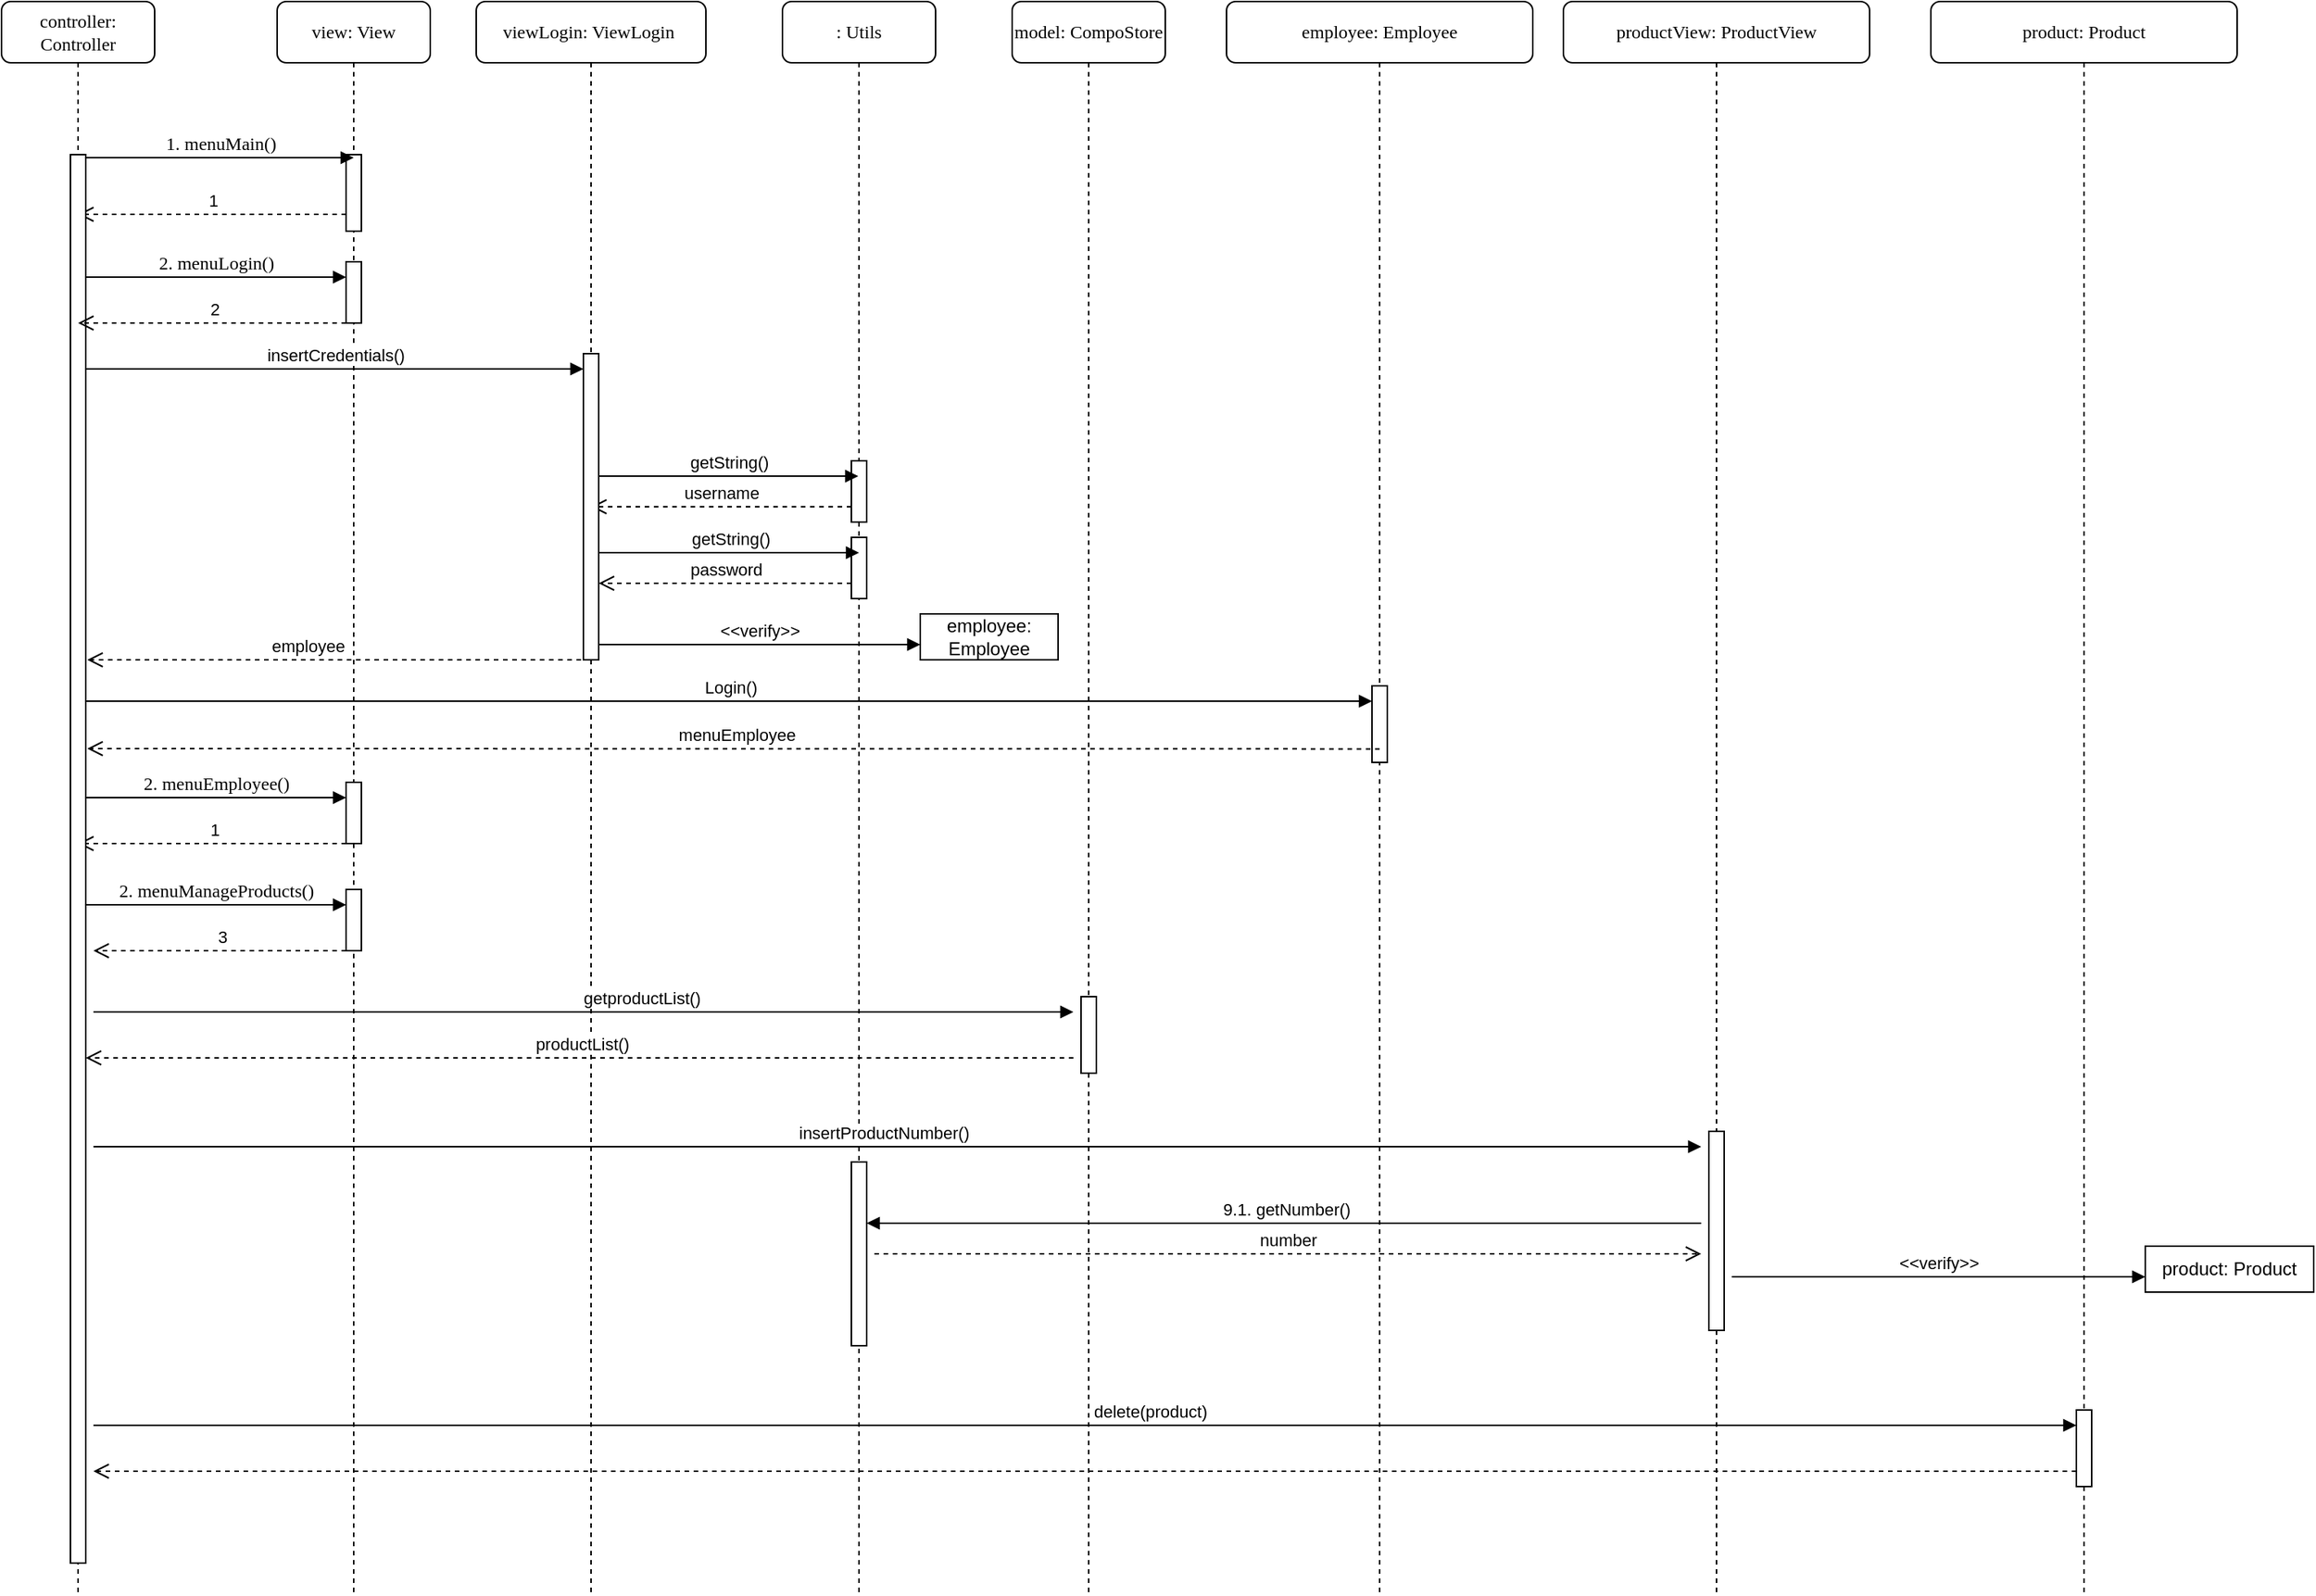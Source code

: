 <mxfile version="24.3.0" type="device">
  <diagram name="Página-1" id="f7Cp9DbIjE6QWBBVSDED">
    <mxGraphModel dx="1161" dy="632" grid="1" gridSize="10" guides="1" tooltips="1" connect="1" arrows="1" fold="1" page="1" pageScale="1" pageWidth="827" pageHeight="1169" math="0" shadow="0">
      <root>
        <mxCell id="0" />
        <mxCell id="1" parent="0" />
        <mxCell id="M5bQWKBqG0t6AI1R2ykT-1" value="view: View" style="shape=umlLifeline;perimeter=lifelinePerimeter;whiteSpace=wrap;html=1;container=1;collapsible=0;recursiveResize=0;outlineConnect=0;rounded=1;shadow=0;comic=0;labelBackgroundColor=none;strokeWidth=1;fontFamily=Verdana;fontSize=12;align=center;" parent="1" vertex="1">
          <mxGeometry x="280" y="80" width="100" height="1040" as="geometry" />
        </mxCell>
        <mxCell id="M5bQWKBqG0t6AI1R2ykT-2" value="" style="html=1;points=[];perimeter=orthogonalPerimeter;rounded=0;shadow=0;comic=0;labelBackgroundColor=none;strokeWidth=1;fontFamily=Verdana;fontSize=12;align=center;" parent="M5bQWKBqG0t6AI1R2ykT-1" vertex="1">
          <mxGeometry x="45" y="100" width="10" height="50" as="geometry" />
        </mxCell>
        <mxCell id="M5bQWKBqG0t6AI1R2ykT-3" value="1" style="html=1;verticalAlign=bottom;endArrow=open;dashed=1;endSize=8;edgeStyle=elbowEdgeStyle;elbow=vertical;curved=0;rounded=0;" parent="M5bQWKBqG0t6AI1R2ykT-1" target="M5bQWKBqG0t6AI1R2ykT-39" edge="1">
          <mxGeometry relative="1" as="geometry">
            <mxPoint x="45" y="139" as="sourcePoint" />
            <mxPoint x="-35" y="139" as="targetPoint" />
          </mxGeometry>
        </mxCell>
        <mxCell id="M5bQWKBqG0t6AI1R2ykT-4" value="" style="html=1;points=[];perimeter=orthogonalPerimeter;rounded=0;shadow=0;comic=0;labelBackgroundColor=none;strokeWidth=1;fontFamily=Verdana;fontSize=12;align=center;" parent="M5bQWKBqG0t6AI1R2ykT-1" vertex="1">
          <mxGeometry x="45" y="170" width="10" height="40" as="geometry" />
        </mxCell>
        <mxCell id="M5bQWKBqG0t6AI1R2ykT-5" value="" style="html=1;points=[];perimeter=orthogonalPerimeter;rounded=0;shadow=0;comic=0;labelBackgroundColor=none;strokeWidth=1;fontFamily=Verdana;fontSize=12;align=center;" parent="M5bQWKBqG0t6AI1R2ykT-1" vertex="1">
          <mxGeometry x="45" y="510" width="10" height="40" as="geometry" />
        </mxCell>
        <mxCell id="M5bQWKBqG0t6AI1R2ykT-6" value="1" style="html=1;verticalAlign=bottom;endArrow=open;dashed=1;endSize=8;edgeStyle=elbowEdgeStyle;elbow=vertical;curved=0;rounded=0;" parent="M5bQWKBqG0t6AI1R2ykT-1" edge="1">
          <mxGeometry relative="1" as="geometry">
            <mxPoint x="45" y="550" as="sourcePoint" />
            <mxPoint x="-130" y="550" as="targetPoint" />
            <mxPoint x="1" as="offset" />
          </mxGeometry>
        </mxCell>
        <mxCell id="M5bQWKBqG0t6AI1R2ykT-7" value="2. menuEmployee()" style="html=1;verticalAlign=bottom;endArrow=block;labelBackgroundColor=none;fontFamily=Verdana;fontSize=12;edgeStyle=elbowEdgeStyle;elbow=vertical;" parent="M5bQWKBqG0t6AI1R2ykT-1" edge="1">
          <mxGeometry x="-0.004" relative="1" as="geometry">
            <mxPoint x="-125" y="520" as="sourcePoint" />
            <mxPoint x="45" y="520" as="targetPoint" />
            <Array as="points" />
            <mxPoint as="offset" />
          </mxGeometry>
        </mxCell>
        <mxCell id="M5bQWKBqG0t6AI1R2ykT-75" value="" style="html=1;points=[];perimeter=orthogonalPerimeter;rounded=0;shadow=0;comic=0;labelBackgroundColor=none;strokeWidth=1;fontFamily=Verdana;fontSize=12;align=center;" parent="M5bQWKBqG0t6AI1R2ykT-1" vertex="1">
          <mxGeometry x="45" y="580" width="10" height="40" as="geometry" />
        </mxCell>
        <mxCell id="M5bQWKBqG0t6AI1R2ykT-76" value="3" style="html=1;verticalAlign=bottom;endArrow=open;dashed=1;endSize=8;edgeStyle=elbowEdgeStyle;elbow=vertical;curved=0;rounded=0;" parent="M5bQWKBqG0t6AI1R2ykT-1" edge="1">
          <mxGeometry relative="1" as="geometry">
            <mxPoint x="45" y="620" as="sourcePoint" />
            <mxPoint x="-120" y="620" as="targetPoint" />
            <mxPoint x="1" as="offset" />
          </mxGeometry>
        </mxCell>
        <mxCell id="M5bQWKBqG0t6AI1R2ykT-77" value="2. menuManageProducts()" style="html=1;verticalAlign=bottom;endArrow=block;labelBackgroundColor=none;fontFamily=Verdana;fontSize=12;edgeStyle=elbowEdgeStyle;elbow=vertical;" parent="M5bQWKBqG0t6AI1R2ykT-1" edge="1">
          <mxGeometry relative="1" as="geometry">
            <mxPoint x="-125" y="590" as="sourcePoint" />
            <mxPoint x="45" y="590" as="targetPoint" />
            <Array as="points" />
            <mxPoint as="offset" />
          </mxGeometry>
        </mxCell>
        <mxCell id="M5bQWKBqG0t6AI1R2ykT-8" value=": Utils" style="shape=umlLifeline;perimeter=lifelinePerimeter;whiteSpace=wrap;html=1;container=1;collapsible=0;recursiveResize=0;outlineConnect=0;rounded=1;shadow=0;comic=0;labelBackgroundColor=none;strokeWidth=1;fontFamily=Verdana;fontSize=12;align=center;" parent="1" vertex="1">
          <mxGeometry x="610" y="80" width="100" height="1040" as="geometry" />
        </mxCell>
        <mxCell id="M5bQWKBqG0t6AI1R2ykT-9" value="" style="html=1;points=[];perimeter=orthogonalPerimeter;outlineConnect=0;targetShapes=umlLifeline;portConstraint=eastwest;newEdgeStyle={&quot;edgeStyle&quot;:&quot;elbowEdgeStyle&quot;,&quot;elbow&quot;:&quot;vertical&quot;,&quot;curved&quot;:0,&quot;rounded&quot;:0};" parent="M5bQWKBqG0t6AI1R2ykT-8" vertex="1">
          <mxGeometry x="45" y="300" width="10" height="40" as="geometry" />
        </mxCell>
        <mxCell id="M5bQWKBqG0t6AI1R2ykT-10" value="username" style="html=1;verticalAlign=bottom;endArrow=open;dashed=1;endSize=8;edgeStyle=elbowEdgeStyle;elbow=vertical;curved=0;rounded=0;" parent="M5bQWKBqG0t6AI1R2ykT-8" target="M5bQWKBqG0t6AI1R2ykT-49" edge="1">
          <mxGeometry relative="1" as="geometry">
            <mxPoint x="45" y="330" as="sourcePoint" />
            <mxPoint x="-35" y="330" as="targetPoint" />
          </mxGeometry>
        </mxCell>
        <mxCell id="M5bQWKBqG0t6AI1R2ykT-11" value="" style="html=1;points=[];perimeter=orthogonalPerimeter;outlineConnect=0;targetShapes=umlLifeline;portConstraint=eastwest;newEdgeStyle={&quot;edgeStyle&quot;:&quot;elbowEdgeStyle&quot;,&quot;elbow&quot;:&quot;vertical&quot;,&quot;curved&quot;:0,&quot;rounded&quot;:0};" parent="M5bQWKBqG0t6AI1R2ykT-8" vertex="1">
          <mxGeometry x="45" y="350" width="10" height="40" as="geometry" />
        </mxCell>
        <mxCell id="M5bQWKBqG0t6AI1R2ykT-78" value="insertProductNumber()" style="html=1;verticalAlign=bottom;endArrow=block;edgeStyle=elbowEdgeStyle;elbow=vertical;curved=0;rounded=0;" parent="M5bQWKBqG0t6AI1R2ykT-8" edge="1">
          <mxGeometry x="0.001" width="80" relative="1" as="geometry">
            <mxPoint x="-430" y="748" as="sourcePoint" />
            <mxPoint x="600" y="748" as="targetPoint" />
            <mxPoint as="offset" />
            <Array as="points">
              <mxPoint x="-450" y="748" />
            </Array>
          </mxGeometry>
        </mxCell>
        <mxCell id="M5bQWKBqG0t6AI1R2ykT-82" value="" style="html=1;points=[];perimeter=orthogonalPerimeter;outlineConnect=0;targetShapes=umlLifeline;portConstraint=eastwest;newEdgeStyle={&quot;edgeStyle&quot;:&quot;elbowEdgeStyle&quot;,&quot;elbow&quot;:&quot;vertical&quot;,&quot;curved&quot;:0,&quot;rounded&quot;:0};" parent="M5bQWKBqG0t6AI1R2ykT-8" vertex="1">
          <mxGeometry x="45" y="758" width="10" height="120" as="geometry" />
        </mxCell>
        <mxCell id="M5bQWKBqG0t6AI1R2ykT-36" value="model: CompoStore" style="shape=umlLifeline;perimeter=lifelinePerimeter;whiteSpace=wrap;html=1;container=1;collapsible=0;recursiveResize=0;outlineConnect=0;rounded=1;shadow=0;comic=0;labelBackgroundColor=none;strokeWidth=1;fontFamily=Verdana;fontSize=12;align=center;" parent="1" vertex="1">
          <mxGeometry x="760" y="80" width="100" height="1040" as="geometry" />
        </mxCell>
        <mxCell id="M5bQWKBqG0t6AI1R2ykT-86" value="" style="html=1;points=[];perimeter=orthogonalPerimeter;outlineConnect=0;targetShapes=umlLifeline;portConstraint=eastwest;newEdgeStyle={&quot;edgeStyle&quot;:&quot;elbowEdgeStyle&quot;,&quot;elbow&quot;:&quot;vertical&quot;,&quot;curved&quot;:0,&quot;rounded&quot;:0};" parent="M5bQWKBqG0t6AI1R2ykT-36" vertex="1">
          <mxGeometry x="45" y="650" width="10" height="50" as="geometry" />
        </mxCell>
        <mxCell id="M5bQWKBqG0t6AI1R2ykT-101" value="delete(product)" style="html=1;verticalAlign=bottom;endArrow=block;edgeStyle=elbowEdgeStyle;elbow=vertical;curved=0;rounded=0;" parent="M5bQWKBqG0t6AI1R2ykT-36" target="M5bQWKBqG0t6AI1R2ykT-100" edge="1">
          <mxGeometry x="0.227" width="80" relative="1" as="geometry">
            <mxPoint x="-330" y="930" as="sourcePoint" />
            <mxPoint x="700" y="930" as="targetPoint" />
            <mxPoint as="offset" />
            <Array as="points">
              <mxPoint x="-600" y="930" />
            </Array>
          </mxGeometry>
        </mxCell>
        <mxCell id="M5bQWKBqG0t6AI1R2ykT-39" value="controller: Controller" style="shape=umlLifeline;perimeter=lifelinePerimeter;whiteSpace=wrap;html=1;container=1;collapsible=0;recursiveResize=0;outlineConnect=0;rounded=1;shadow=0;comic=0;labelBackgroundColor=none;strokeWidth=1;fontFamily=Verdana;fontSize=12;align=center;" parent="1" vertex="1">
          <mxGeometry x="100" y="80" width="100" height="1040" as="geometry" />
        </mxCell>
        <mxCell id="M5bQWKBqG0t6AI1R2ykT-40" value="" style="html=1;points=[];perimeter=orthogonalPerimeter;rounded=0;shadow=0;comic=0;labelBackgroundColor=none;strokeWidth=1;fontFamily=Verdana;fontSize=12;align=center;" parent="M5bQWKBqG0t6AI1R2ykT-39" vertex="1">
          <mxGeometry x="45" y="100" width="10" height="920" as="geometry" />
        </mxCell>
        <mxCell id="M5bQWKBqG0t6AI1R2ykT-41" value="insertCredentials()" style="html=1;verticalAlign=bottom;endArrow=block;edgeStyle=elbowEdgeStyle;elbow=vertical;curved=0;rounded=0;" parent="M5bQWKBqG0t6AI1R2ykT-39" target="M5bQWKBqG0t6AI1R2ykT-50" edge="1">
          <mxGeometry width="80" relative="1" as="geometry">
            <mxPoint x="55" y="240" as="sourcePoint" />
            <mxPoint x="135" y="240" as="targetPoint" />
          </mxGeometry>
        </mxCell>
        <mxCell id="M5bQWKBqG0t6AI1R2ykT-42" value="Login()" style="html=1;verticalAlign=bottom;endArrow=block;edgeStyle=elbowEdgeStyle;elbow=vertical;curved=0;rounded=0;" parent="M5bQWKBqG0t6AI1R2ykT-39" target="M5bQWKBqG0t6AI1R2ykT-60" edge="1">
          <mxGeometry x="0.001" width="80" relative="1" as="geometry">
            <mxPoint x="55" y="457" as="sourcePoint" />
            <mxPoint x="890" y="457" as="targetPoint" />
            <mxPoint as="offset" />
          </mxGeometry>
        </mxCell>
        <mxCell id="M5bQWKBqG0t6AI1R2ykT-46" value="1. menuMain()" style="html=1;verticalAlign=bottom;endArrow=block;labelBackgroundColor=none;fontFamily=Verdana;fontSize=12;edgeStyle=elbowEdgeStyle;elbow=vertical;entryX=0.5;entryY=0.043;entryDx=0;entryDy=0;entryPerimeter=0;" parent="1" source="M5bQWKBqG0t6AI1R2ykT-40" target="M5bQWKBqG0t6AI1R2ykT-2" edge="1">
          <mxGeometry relative="1" as="geometry">
            <mxPoint x="220" y="190" as="sourcePoint" />
            <mxPoint x="280" y="190" as="targetPoint" />
            <Array as="points" />
          </mxGeometry>
        </mxCell>
        <mxCell id="M5bQWKBqG0t6AI1R2ykT-47" value="2" style="html=1;verticalAlign=bottom;endArrow=open;dashed=1;endSize=8;edgeStyle=elbowEdgeStyle;elbow=vertical;curved=0;rounded=0;" parent="1" edge="1">
          <mxGeometry relative="1" as="geometry">
            <mxPoint x="325" y="290" as="sourcePoint" />
            <mxPoint x="150" y="290" as="targetPoint" />
            <mxPoint x="1" as="offset" />
          </mxGeometry>
        </mxCell>
        <mxCell id="M5bQWKBqG0t6AI1R2ykT-48" value="2. menuLogin()" style="html=1;verticalAlign=bottom;endArrow=block;labelBackgroundColor=none;fontFamily=Verdana;fontSize=12;edgeStyle=elbowEdgeStyle;elbow=vertical;" parent="1" edge="1">
          <mxGeometry relative="1" as="geometry">
            <mxPoint x="155" y="260" as="sourcePoint" />
            <mxPoint x="325" y="260" as="targetPoint" />
            <Array as="points" />
            <mxPoint as="offset" />
          </mxGeometry>
        </mxCell>
        <mxCell id="M5bQWKBqG0t6AI1R2ykT-49" value="viewLogin: ViewLogin&amp;nbsp;" style="shape=umlLifeline;perimeter=lifelinePerimeter;whiteSpace=wrap;html=1;container=1;collapsible=0;recursiveResize=0;outlineConnect=0;rounded=1;shadow=0;comic=0;labelBackgroundColor=none;strokeWidth=1;fontFamily=Verdana;fontSize=12;align=center;" parent="1" vertex="1">
          <mxGeometry x="410" y="80" width="150" height="1040" as="geometry" />
        </mxCell>
        <mxCell id="M5bQWKBqG0t6AI1R2ykT-50" value="" style="html=1;points=[];perimeter=orthogonalPerimeter;outlineConnect=0;targetShapes=umlLifeline;portConstraint=eastwest;newEdgeStyle={&quot;edgeStyle&quot;:&quot;elbowEdgeStyle&quot;,&quot;elbow&quot;:&quot;vertical&quot;,&quot;curved&quot;:0,&quot;rounded&quot;:0};" parent="M5bQWKBqG0t6AI1R2ykT-49" vertex="1">
          <mxGeometry x="70" y="230" width="10" height="200" as="geometry" />
        </mxCell>
        <mxCell id="M5bQWKBqG0t6AI1R2ykT-51" value="getString()" style="html=1;verticalAlign=bottom;endArrow=block;edgeStyle=elbowEdgeStyle;elbow=vertical;curved=0;rounded=0;" parent="M5bQWKBqG0t6AI1R2ykT-49" target="M5bQWKBqG0t6AI1R2ykT-8" edge="1">
          <mxGeometry x="0.003" width="80" relative="1" as="geometry">
            <mxPoint x="80" y="310" as="sourcePoint" />
            <mxPoint x="160" y="320" as="targetPoint" />
            <Array as="points">
              <mxPoint x="200" y="310" />
            </Array>
            <mxPoint as="offset" />
          </mxGeometry>
        </mxCell>
        <mxCell id="M5bQWKBqG0t6AI1R2ykT-52" value="&amp;lt;&amp;lt;verify&amp;gt;&amp;gt;" style="html=1;verticalAlign=bottom;endArrow=block;edgeStyle=elbowEdgeStyle;elbow=vertical;curved=0;rounded=0;" parent="M5bQWKBqG0t6AI1R2ykT-49" edge="1">
          <mxGeometry width="80" relative="1" as="geometry">
            <mxPoint x="80" y="420" as="sourcePoint" />
            <mxPoint x="290" y="420" as="targetPoint" />
          </mxGeometry>
        </mxCell>
        <mxCell id="M5bQWKBqG0t6AI1R2ykT-59" value="employee: Employee" style="shape=umlLifeline;perimeter=lifelinePerimeter;whiteSpace=wrap;html=1;container=1;collapsible=0;recursiveResize=0;outlineConnect=0;rounded=1;shadow=0;comic=0;labelBackgroundColor=none;strokeWidth=1;fontFamily=Verdana;fontSize=12;align=center;" parent="1" vertex="1">
          <mxGeometry x="900" y="80" width="200" height="1040" as="geometry" />
        </mxCell>
        <mxCell id="M5bQWKBqG0t6AI1R2ykT-60" value="" style="html=1;points=[];perimeter=orthogonalPerimeter;outlineConnect=0;targetShapes=umlLifeline;portConstraint=eastwest;newEdgeStyle={&quot;edgeStyle&quot;:&quot;elbowEdgeStyle&quot;,&quot;elbow&quot;:&quot;vertical&quot;,&quot;curved&quot;:0,&quot;rounded&quot;:0};" parent="M5bQWKBqG0t6AI1R2ykT-59" vertex="1">
          <mxGeometry x="95" y="447" width="10" height="50" as="geometry" />
        </mxCell>
        <mxCell id="M5bQWKBqG0t6AI1R2ykT-88" value="productList()" style="html=1;verticalAlign=bottom;endArrow=open;dashed=1;endSize=8;edgeStyle=elbowEdgeStyle;elbow=vertical;curved=0;rounded=0;entryX=1.1;entryY=0.94;entryDx=0;entryDy=0;entryPerimeter=0;" parent="M5bQWKBqG0t6AI1R2ykT-59" edge="1">
          <mxGeometry x="-0.005" relative="1" as="geometry">
            <mxPoint x="-100" y="690" as="sourcePoint" />
            <mxPoint x="-745" y="690.2" as="targetPoint" />
            <mxPoint as="offset" />
          </mxGeometry>
        </mxCell>
        <mxCell id="M5bQWKBqG0t6AI1R2ykT-61" value="employee: Employee" style="html=1;whiteSpace=wrap;" parent="1" vertex="1">
          <mxGeometry x="700" y="480" width="90" height="30" as="geometry" />
        </mxCell>
        <mxCell id="M5bQWKBqG0t6AI1R2ykT-62" value="getString()" style="html=1;verticalAlign=bottom;endArrow=block;edgeStyle=elbowEdgeStyle;elbow=vertical;curved=0;rounded=0;" parent="1" edge="1">
          <mxGeometry x="0.003" width="80" relative="1" as="geometry">
            <mxPoint x="490" y="440" as="sourcePoint" />
            <mxPoint x="660" y="440" as="targetPoint" />
            <Array as="points">
              <mxPoint x="610" y="440" />
            </Array>
            <mxPoint as="offset" />
          </mxGeometry>
        </mxCell>
        <mxCell id="M5bQWKBqG0t6AI1R2ykT-63" value="password" style="html=1;verticalAlign=bottom;endArrow=open;dashed=1;endSize=8;edgeStyle=elbowEdgeStyle;elbow=vertical;curved=0;rounded=0;" parent="1" source="M5bQWKBqG0t6AI1R2ykT-11" edge="1">
          <mxGeometry relative="1" as="geometry">
            <mxPoint x="650" y="460" as="sourcePoint" />
            <mxPoint x="490" y="460" as="targetPoint" />
          </mxGeometry>
        </mxCell>
        <mxCell id="M5bQWKBqG0t6AI1R2ykT-64" value="menuEmployee" style="html=1;verticalAlign=bottom;endArrow=open;dashed=1;endSize=8;edgeStyle=elbowEdgeStyle;elbow=vertical;curved=0;rounded=0;entryX=1.1;entryY=0.94;entryDx=0;entryDy=0;entryPerimeter=0;exitX=0.5;exitY=0.824;exitDx=0;exitDy=0;exitPerimeter=0;" parent="1" source="M5bQWKBqG0t6AI1R2ykT-60" edge="1">
          <mxGeometry x="-0.005" relative="1" as="geometry">
            <mxPoint x="990" y="568" as="sourcePoint" />
            <mxPoint x="156" y="568.2" as="targetPoint" />
            <mxPoint as="offset" />
          </mxGeometry>
        </mxCell>
        <mxCell id="M5bQWKBqG0t6AI1R2ykT-65" value="employee" style="html=1;verticalAlign=bottom;endArrow=open;dashed=1;endSize=8;edgeStyle=elbowEdgeStyle;elbow=vertical;curved=0;rounded=0;" parent="1" source="M5bQWKBqG0t6AI1R2ykT-49" edge="1">
          <mxGeometry x="0.123" relative="1" as="geometry">
            <mxPoint x="225" y="510" as="sourcePoint" />
            <mxPoint x="156" y="510" as="targetPoint" />
            <Array as="points">
              <mxPoint x="430" y="510" />
            </Array>
            <mxPoint as="offset" />
          </mxGeometry>
        </mxCell>
        <mxCell id="M5bQWKBqG0t6AI1R2ykT-72" value="productView: ProductView" style="shape=umlLifeline;perimeter=lifelinePerimeter;whiteSpace=wrap;html=1;container=1;collapsible=0;recursiveResize=0;outlineConnect=0;rounded=1;shadow=0;comic=0;labelBackgroundColor=none;strokeWidth=1;fontFamily=Verdana;fontSize=12;align=center;" parent="1" vertex="1">
          <mxGeometry x="1120" y="80" width="200" height="1040" as="geometry" />
        </mxCell>
        <mxCell id="M5bQWKBqG0t6AI1R2ykT-79" value="" style="html=1;points=[];perimeter=orthogonalPerimeter;outlineConnect=0;targetShapes=umlLifeline;portConstraint=eastwest;newEdgeStyle={&quot;edgeStyle&quot;:&quot;elbowEdgeStyle&quot;,&quot;elbow&quot;:&quot;vertical&quot;,&quot;curved&quot;:0,&quot;rounded&quot;:0};" parent="M5bQWKBqG0t6AI1R2ykT-72" vertex="1">
          <mxGeometry x="95" y="738" width="10" height="130" as="geometry" />
        </mxCell>
        <mxCell id="M5bQWKBqG0t6AI1R2ykT-80" value="9.1. getNumber()" style="html=1;verticalAlign=bottom;endArrow=block;edgeStyle=elbowEdgeStyle;elbow=vertical;curved=0;rounded=0;" parent="M5bQWKBqG0t6AI1R2ykT-72" target="M5bQWKBqG0t6AI1R2ykT-82" edge="1">
          <mxGeometry x="-0.009" width="80" relative="1" as="geometry">
            <mxPoint x="90" y="798" as="sourcePoint" />
            <mxPoint x="-500" y="798" as="targetPoint" />
            <Array as="points">
              <mxPoint x="90" y="798" />
            </Array>
            <mxPoint x="-1" as="offset" />
          </mxGeometry>
        </mxCell>
        <mxCell id="M5bQWKBqG0t6AI1R2ykT-81" value="&lt;div&gt;number&lt;/div&gt;" style="html=1;verticalAlign=bottom;endArrow=open;dashed=1;endSize=8;edgeStyle=elbowEdgeStyle;elbow=vertical;curved=0;rounded=0;" parent="M5bQWKBqG0t6AI1R2ykT-72" edge="1">
          <mxGeometry relative="1" as="geometry">
            <mxPoint x="-450" y="818" as="sourcePoint" />
            <mxPoint x="90" y="818" as="targetPoint" />
            <Array as="points" />
            <mxPoint as="offset" />
          </mxGeometry>
        </mxCell>
        <mxCell id="M5bQWKBqG0t6AI1R2ykT-102" value="" style="html=1;verticalAlign=bottom;endArrow=open;dashed=1;endSize=8;edgeStyle=elbowEdgeStyle;elbow=vertical;curved=0;rounded=0;" parent="M5bQWKBqG0t6AI1R2ykT-72" edge="1">
          <mxGeometry x="-0.005" relative="1" as="geometry">
            <mxPoint x="335" y="960" as="sourcePoint" />
            <mxPoint x="-960" y="960" as="targetPoint" />
            <mxPoint as="offset" />
          </mxGeometry>
        </mxCell>
        <mxCell id="M5bQWKBqG0t6AI1R2ykT-83" value="&amp;lt;&amp;lt;verify&amp;gt;&amp;gt;" style="html=1;verticalAlign=bottom;endArrow=block;edgeStyle=elbowEdgeStyle;elbow=vertical;curved=0;rounded=0;entryX=0;entryY=0.667;entryDx=0;entryDy=0;entryPerimeter=0;" parent="1" target="M5bQWKBqG0t6AI1R2ykT-84" edge="1">
          <mxGeometry width="80" relative="1" as="geometry">
            <mxPoint x="1230" y="913" as="sourcePoint" />
            <mxPoint x="1440" y="913" as="targetPoint" />
          </mxGeometry>
        </mxCell>
        <mxCell id="M5bQWKBqG0t6AI1R2ykT-84" value="product: Product" style="html=1;whiteSpace=wrap;" parent="1" vertex="1">
          <mxGeometry x="1500" y="893" width="110" height="30" as="geometry" />
        </mxCell>
        <mxCell id="M5bQWKBqG0t6AI1R2ykT-85" value="getproductList()" style="html=1;verticalAlign=bottom;endArrow=block;edgeStyle=elbowEdgeStyle;elbow=vertical;curved=0;rounded=0;" parent="1" edge="1">
          <mxGeometry x="0.533" width="80" relative="1" as="geometry">
            <mxPoint x="730" y="740" as="sourcePoint" />
            <mxPoint x="800" y="740" as="targetPoint" />
            <Array as="points">
              <mxPoint x="160" y="740" />
            </Array>
            <mxPoint as="offset" />
          </mxGeometry>
        </mxCell>
        <mxCell id="M5bQWKBqG0t6AI1R2ykT-97" value="product: Product" style="shape=umlLifeline;perimeter=lifelinePerimeter;whiteSpace=wrap;html=1;container=1;collapsible=0;recursiveResize=0;outlineConnect=0;rounded=1;shadow=0;comic=0;labelBackgroundColor=none;strokeWidth=1;fontFamily=Verdana;fontSize=12;align=center;" parent="1" vertex="1">
          <mxGeometry x="1360" y="80" width="200" height="1040" as="geometry" />
        </mxCell>
        <mxCell id="M5bQWKBqG0t6AI1R2ykT-100" value="" style="html=1;points=[];perimeter=orthogonalPerimeter;outlineConnect=0;targetShapes=umlLifeline;portConstraint=eastwest;newEdgeStyle={&quot;edgeStyle&quot;:&quot;elbowEdgeStyle&quot;,&quot;elbow&quot;:&quot;vertical&quot;,&quot;curved&quot;:0,&quot;rounded&quot;:0};" parent="M5bQWKBqG0t6AI1R2ykT-97" vertex="1">
          <mxGeometry x="95" y="920" width="10" height="50" as="geometry" />
        </mxCell>
      </root>
    </mxGraphModel>
  </diagram>
</mxfile>
